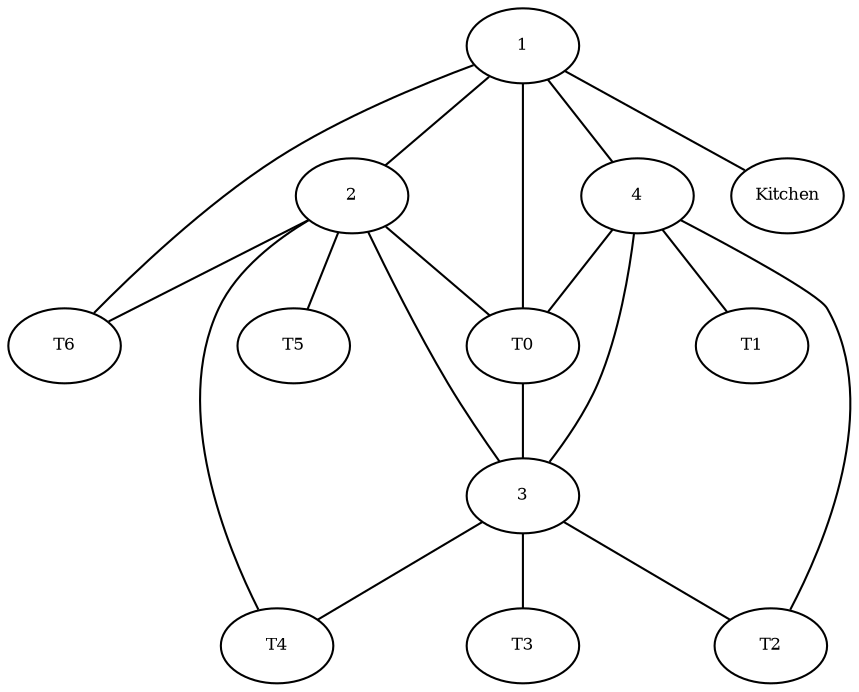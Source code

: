 graph RGL__AdjacencyGraph {
    1 [
        fontsize = 8,
        label = 1
    ]

    2 [
        fontsize = 8,
        label = 2
    ]

    4 [
        fontsize = 8,
        label = 4
    ]

    T0 [
        fontsize = 8,
        label = T0
    ]

    T6 [
        fontsize = 8,
        label = T6
    ]

    Kitchen [
        fontsize = 8,
        label = Kitchen
    ]

    3 [
        fontsize = 8,
        label = 3
    ]

    T5 [
        fontsize = 8,
        label = T5
    ]

    T4 [
        fontsize = 8,
        label = T4
    ]

    T2 [
        fontsize = 8,
        label = T2
    ]

    T3 [
        fontsize = 8,
        label = T3
    ]

    T1 [
        fontsize = 8,
        label = T1
    ]

    1 -- 2 [
        fontsize = 8
    ]

    1 -- 4 [
        fontsize = 8
    ]

    1 -- T0 [
        fontsize = 8
    ]

    1 -- T6 [
        fontsize = 8
    ]

    1 -- Kitchen [
        fontsize = 8
    ]

    2 -- 3 [
        fontsize = 8
    ]

    2 -- T0 [
        fontsize = 8
    ]

    2 -- T6 [
        fontsize = 8
    ]

    2 -- T5 [
        fontsize = 8
    ]

    2 -- T4 [
        fontsize = 8
    ]

    4 -- 3 [
        fontsize = 8
    ]

    4 -- T0 [
        fontsize = 8
    ]

    4 -- T1 [
        fontsize = 8
    ]

    4 -- T2 [
        fontsize = 8
    ]

    T0 -- 3 [
        fontsize = 8
    ]

    3 -- T2 [
        fontsize = 8
    ]

    3 -- T3 [
        fontsize = 8
    ]

    3 -- T4 [
        fontsize = 8
    ]
}
